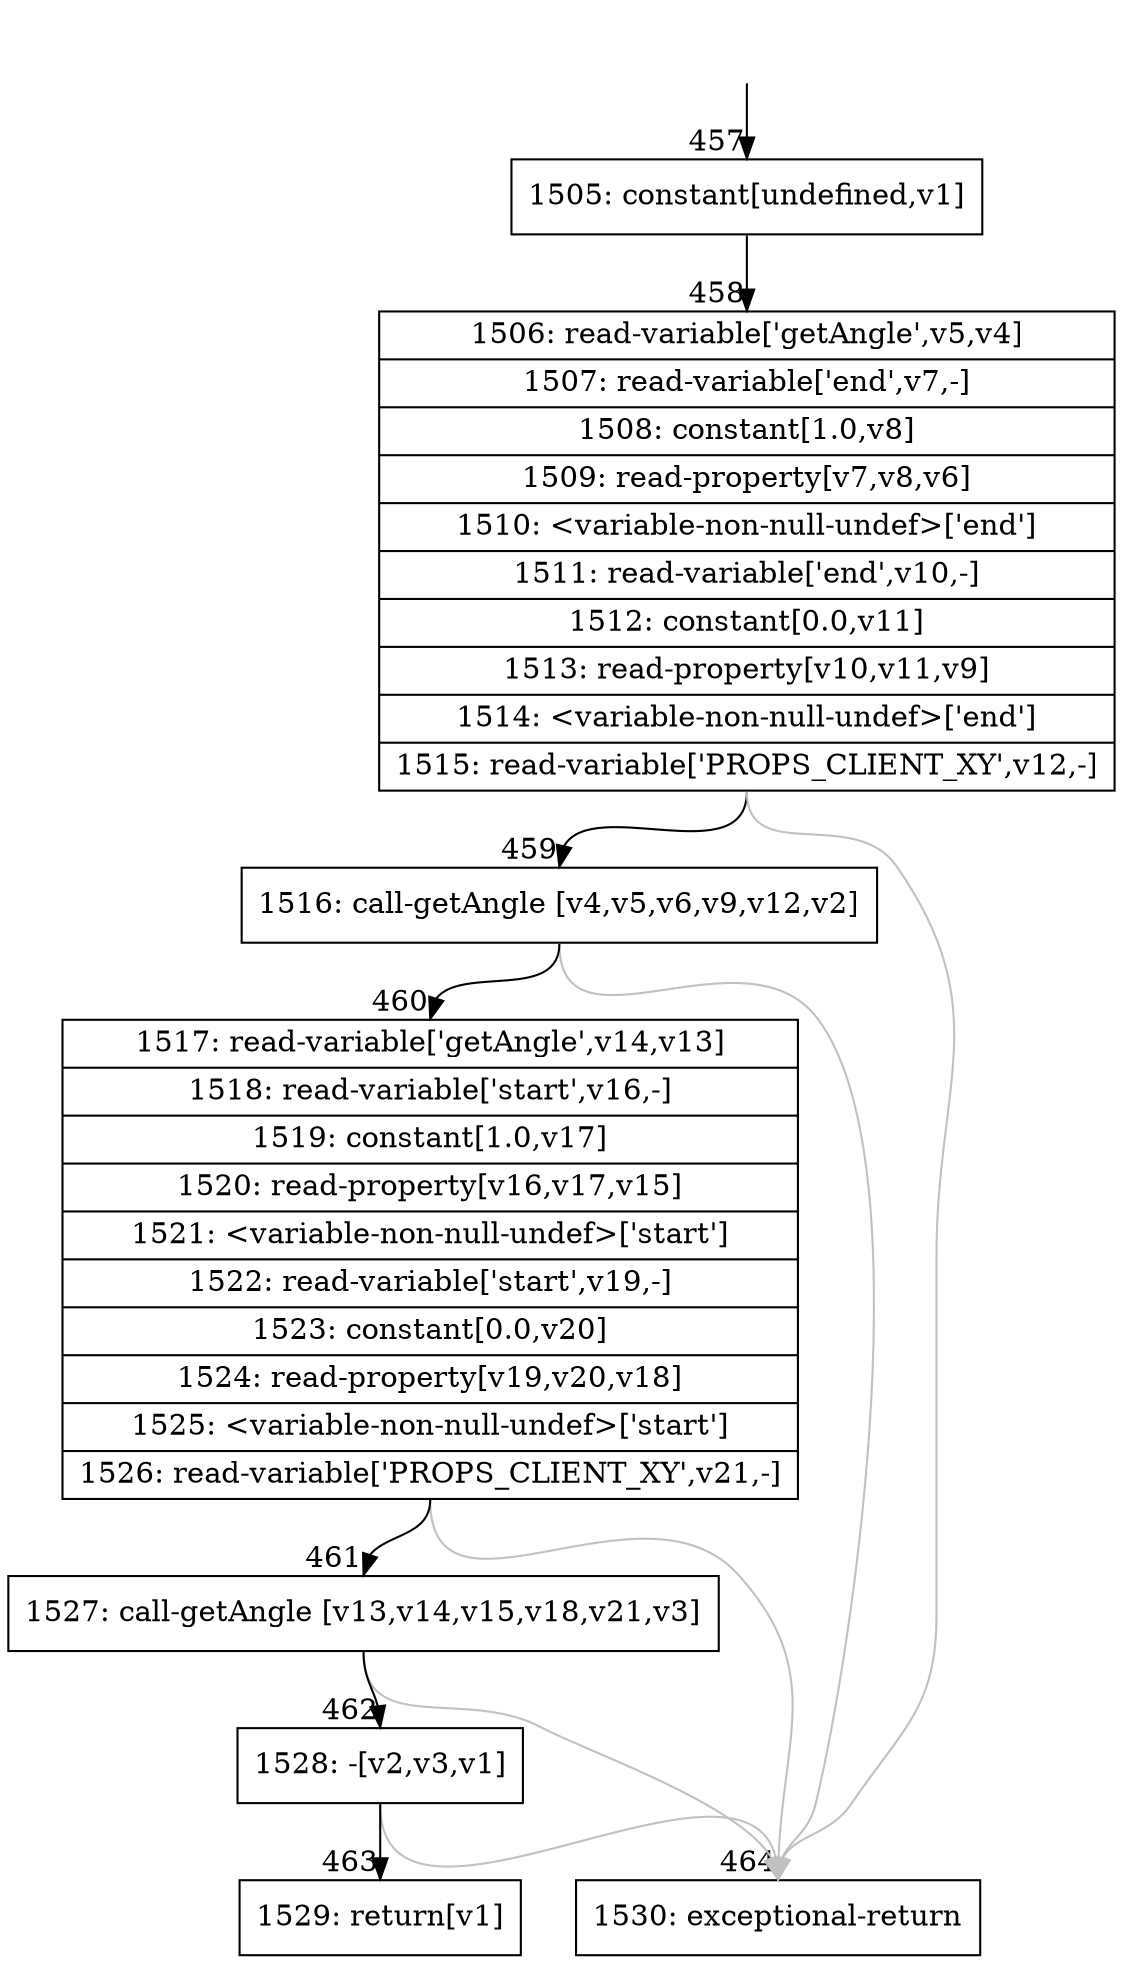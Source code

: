 digraph {
rankdir="TD"
BB_entry42[shape=none,label=""];
BB_entry42 -> BB457 [tailport=s, headport=n, headlabel="    457"]
BB457 [shape=record label="{1505: constant[undefined,v1]}" ] 
BB457 -> BB458 [tailport=s, headport=n, headlabel="      458"]
BB458 [shape=record label="{1506: read-variable['getAngle',v5,v4]|1507: read-variable['end',v7,-]|1508: constant[1.0,v8]|1509: read-property[v7,v8,v6]|1510: \<variable-non-null-undef\>['end']|1511: read-variable['end',v10,-]|1512: constant[0.0,v11]|1513: read-property[v10,v11,v9]|1514: \<variable-non-null-undef\>['end']|1515: read-variable['PROPS_CLIENT_XY',v12,-]}" ] 
BB458 -> BB459 [tailport=s, headport=n, headlabel="      459"]
BB458 -> BB464 [tailport=s, headport=n, color=gray, headlabel="      464"]
BB459 [shape=record label="{1516: call-getAngle [v4,v5,v6,v9,v12,v2]}" ] 
BB459 -> BB460 [tailport=s, headport=n, headlabel="      460"]
BB459 -> BB464 [tailport=s, headport=n, color=gray]
BB460 [shape=record label="{1517: read-variable['getAngle',v14,v13]|1518: read-variable['start',v16,-]|1519: constant[1.0,v17]|1520: read-property[v16,v17,v15]|1521: \<variable-non-null-undef\>['start']|1522: read-variable['start',v19,-]|1523: constant[0.0,v20]|1524: read-property[v19,v20,v18]|1525: \<variable-non-null-undef\>['start']|1526: read-variable['PROPS_CLIENT_XY',v21,-]}" ] 
BB460 -> BB461 [tailport=s, headport=n, headlabel="      461"]
BB460 -> BB464 [tailport=s, headport=n, color=gray]
BB461 [shape=record label="{1527: call-getAngle [v13,v14,v15,v18,v21,v3]}" ] 
BB461 -> BB462 [tailport=s, headport=n, headlabel="      462"]
BB461 -> BB464 [tailport=s, headport=n, color=gray]
BB462 [shape=record label="{1528: -[v2,v3,v1]}" ] 
BB462 -> BB463 [tailport=s, headport=n, headlabel="      463"]
BB462 -> BB464 [tailport=s, headport=n, color=gray]
BB463 [shape=record label="{1529: return[v1]}" ] 
BB464 [shape=record label="{1530: exceptional-return}" ] 
//#$~ 701
}
